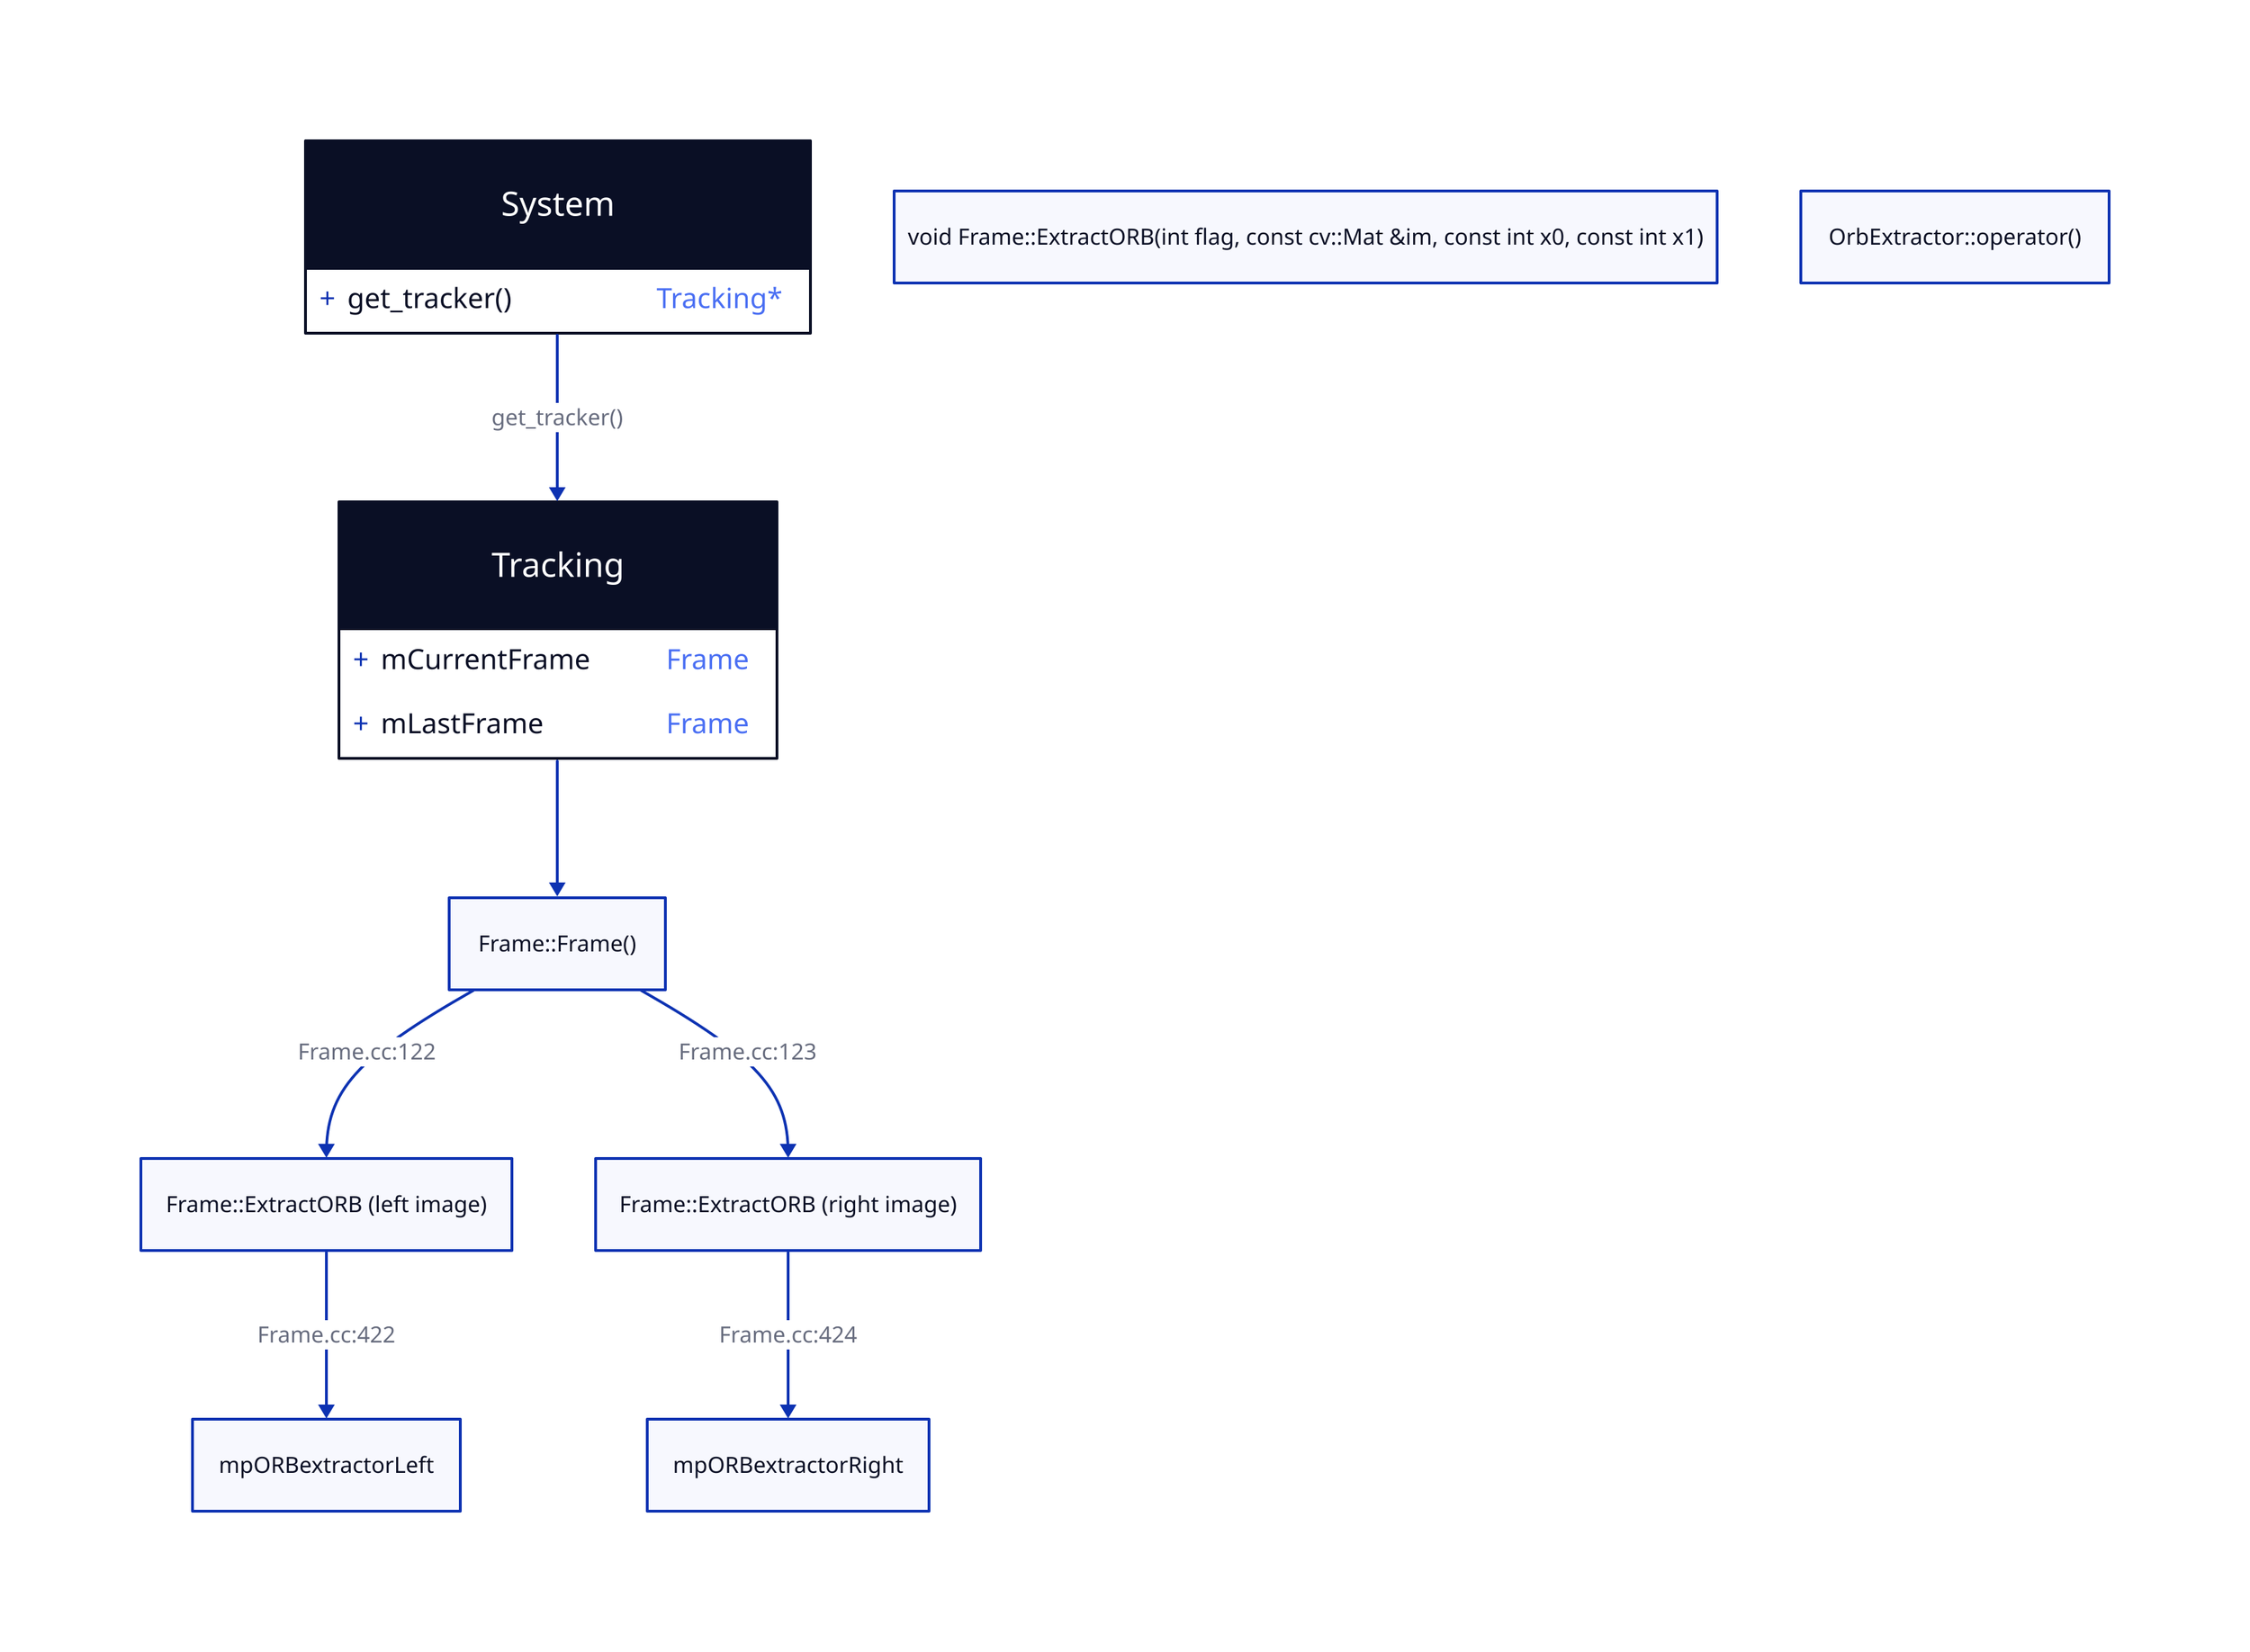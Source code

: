#  ORB features are computed in the operator() overload in the OrbExtractor class

# OrbExtractor.cc:1086
#
# _keypoints 

# OrbExtractor.h:57
# // Compute the ORB features and descriptors on an image.
# // ORB are dispersed on the image using an octree.
# // Mask is ignored in the current implementation.
# int operator()( cv::InputArray _image, cv::InputArray _mask,
#                 std::vector<cv::KeyPoint>& _keypoints,
#                 cv::OutputArray _descriptors, std::vector<int> &vLappingArea);

# Frame::ExtractORB

System: {
  shape: class
  get_tracker(): "Tracking*"
}

Tracking: {
  shape: class

  mCurrentFrame: Frame
  mLastFrame: Frame
}

System -> Tracking: "get_tracker()"

Frame constructor: "Frame::Frame()"

Tracking -> Frame constructor

ExtractORB left: "Frame::ExtractORB (left image)"
ExtractORB right: "Frame::ExtractORB (right image)"

Frame constructor -> ExtractORB left: "Frame.cc:122"
ExtractORB left -> mpORBextractorLeft: "Frame.cc:422"
Frame constructor -> ExtractORB right: "Frame.cc:123"
ExtractORB right -> mpORBextractorRight: "Frame.cc:424"
mpORBextractorRight

ExtractORB: "void Frame::ExtractORB(int flag, const cv::Mat &im, const int x0, const int x1)"
# extract-orb -> OrbExtractor
OrbExtractor operator: "OrbExtractor::operator()"
